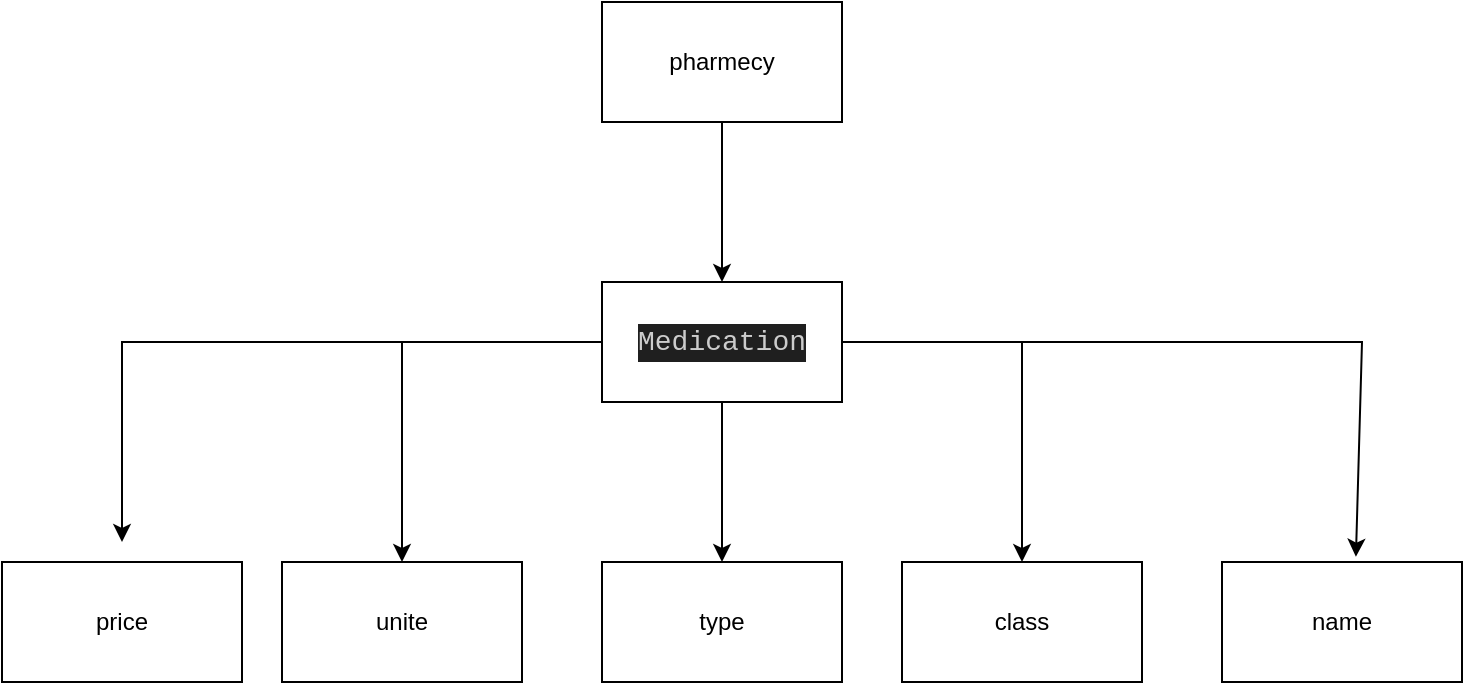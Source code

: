 <mxfile version="21.6.8" type="device">
  <diagram name="‫עמוד-1‬" id="Qx7hw0UTa8rX8P2s4W1s">
    <mxGraphModel dx="1861" dy="557" grid="1" gridSize="10" guides="1" tooltips="1" connect="1" arrows="1" fold="1" page="1" pageScale="1" pageWidth="827" pageHeight="1169" math="0" shadow="0">
      <root>
        <mxCell id="0" />
        <mxCell id="1" parent="0" />
        <mxCell id="e26UjDGzXDEt7I5cB5hz-3" value="" style="edgeStyle=orthogonalEdgeStyle;rounded=0;orthogonalLoop=1;jettySize=auto;html=1;" edge="1" parent="1" source="e26UjDGzXDEt7I5cB5hz-1" target="e26UjDGzXDEt7I5cB5hz-2">
          <mxGeometry relative="1" as="geometry" />
        </mxCell>
        <mxCell id="e26UjDGzXDEt7I5cB5hz-1" value="pharmecy" style="rounded=0;whiteSpace=wrap;html=1;" vertex="1" parent="1">
          <mxGeometry x="280" y="20" width="120" height="60" as="geometry" />
        </mxCell>
        <mxCell id="e26UjDGzXDEt7I5cB5hz-5" value="" style="edgeStyle=orthogonalEdgeStyle;rounded=0;orthogonalLoop=1;jettySize=auto;html=1;" edge="1" parent="1" source="e26UjDGzXDEt7I5cB5hz-2" target="e26UjDGzXDEt7I5cB5hz-4">
          <mxGeometry relative="1" as="geometry" />
        </mxCell>
        <mxCell id="e26UjDGzXDEt7I5cB5hz-7" value="" style="edgeStyle=orthogonalEdgeStyle;rounded=0;orthogonalLoop=1;jettySize=auto;html=1;" edge="1" parent="1" source="e26UjDGzXDEt7I5cB5hz-2" target="e26UjDGzXDEt7I5cB5hz-6">
          <mxGeometry relative="1" as="geometry" />
        </mxCell>
        <mxCell id="e26UjDGzXDEt7I5cB5hz-9" value="" style="edgeStyle=orthogonalEdgeStyle;rounded=0;orthogonalLoop=1;jettySize=auto;html=1;" edge="1" parent="1" source="e26UjDGzXDEt7I5cB5hz-2" target="e26UjDGzXDEt7I5cB5hz-8">
          <mxGeometry relative="1" as="geometry">
            <Array as="points">
              <mxPoint x="180" y="190" />
            </Array>
          </mxGeometry>
        </mxCell>
        <mxCell id="e26UjDGzXDEt7I5cB5hz-2" value="&lt;div style=&quot;color: rgb(204, 204, 204); background-color: rgb(31, 31, 31); font-family: Consolas, &amp;quot;Courier New&amp;quot;, monospace; font-size: 14px; line-height: 19px;&quot;&gt;Medication&lt;/div&gt;" style="rounded=0;whiteSpace=wrap;html=1;" vertex="1" parent="1">
          <mxGeometry x="280" y="160" width="120" height="60" as="geometry" />
        </mxCell>
        <mxCell id="e26UjDGzXDEt7I5cB5hz-4" value="type" style="whiteSpace=wrap;html=1;rounded=0;" vertex="1" parent="1">
          <mxGeometry x="280" y="300" width="120" height="60" as="geometry" />
        </mxCell>
        <mxCell id="e26UjDGzXDEt7I5cB5hz-6" value="class" style="whiteSpace=wrap;html=1;rounded=0;" vertex="1" parent="1">
          <mxGeometry x="430" y="300" width="120" height="60" as="geometry" />
        </mxCell>
        <mxCell id="e26UjDGzXDEt7I5cB5hz-8" value="unite" style="whiteSpace=wrap;html=1;rounded=0;" vertex="1" parent="1">
          <mxGeometry x="120" y="300" width="120" height="60" as="geometry" />
        </mxCell>
        <mxCell id="e26UjDGzXDEt7I5cB5hz-10" value="price" style="whiteSpace=wrap;html=1;rounded=0;" vertex="1" parent="1">
          <mxGeometry x="-20" y="300" width="120" height="60" as="geometry" />
        </mxCell>
        <mxCell id="e26UjDGzXDEt7I5cB5hz-11" value="name" style="whiteSpace=wrap;html=1;rounded=0;" vertex="1" parent="1">
          <mxGeometry x="590" y="300" width="120" height="60" as="geometry" />
        </mxCell>
        <mxCell id="e26UjDGzXDEt7I5cB5hz-12" value="" style="endArrow=classic;html=1;rounded=0;exitX=0;exitY=0.5;exitDx=0;exitDy=0;" edge="1" parent="1" source="e26UjDGzXDEt7I5cB5hz-2">
          <mxGeometry width="50" height="50" relative="1" as="geometry">
            <mxPoint x="260" y="290" as="sourcePoint" />
            <mxPoint x="40" y="290" as="targetPoint" />
            <Array as="points">
              <mxPoint x="40" y="190" />
            </Array>
          </mxGeometry>
        </mxCell>
        <mxCell id="e26UjDGzXDEt7I5cB5hz-13" value="" style="endArrow=classic;html=1;rounded=0;exitX=1;exitY=0.5;exitDx=0;exitDy=0;entryX=0.558;entryY=-0.044;entryDx=0;entryDy=0;entryPerimeter=0;" edge="1" parent="1" source="e26UjDGzXDEt7I5cB5hz-2" target="e26UjDGzXDEt7I5cB5hz-11">
          <mxGeometry width="50" height="50" relative="1" as="geometry">
            <mxPoint x="440" y="290" as="sourcePoint" />
            <mxPoint x="490" y="240" as="targetPoint" />
            <Array as="points">
              <mxPoint x="660" y="190" />
            </Array>
          </mxGeometry>
        </mxCell>
      </root>
    </mxGraphModel>
  </diagram>
</mxfile>
